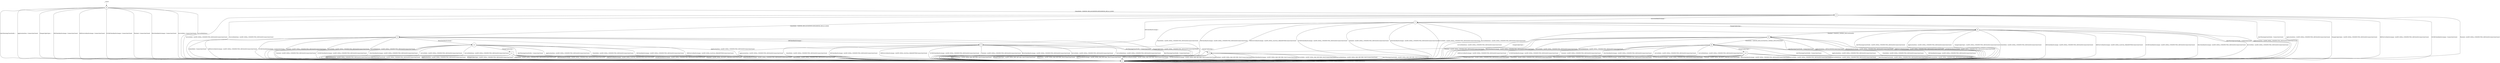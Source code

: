 digraph "" {
	graph [version="1.0.1h-TLS11"];
	__start0	[shape=none];
	s0	[shape=circle];
	__start0 -> s0;
	s1	[shape=circle];
	s0 -> s1	[label="AlertWarningCloseNotify / -"];
	s0 -> s1	[label="ApplicationData / ConnectionClosed"];
	s0 -> s1	[label="ChangeCipherSpec / -"];
	s0 -> s1	[label="DHClientKeyExchange / ConnectionClosed"];
	s0 -> s1	[label="DHEServerKeyExchange / ConnectionClosed"];
	s0 -> s1	[label="ECDHClientKeyExchange / ConnectionClosed"];
	s0 -> s1	[label="Finished / ConnectionClosed"];
	s0 -> s1	[label="RSAClientKeyExchange / ConnectionClosed"];
	s0 -> s1	[label="ServerHello / ConnectionClosed"];
	s0 -> s1	[label="ServerHelloDone / -"];
	s2	[shape=circle];
	s0 -> s2	[label="ClientHello / SERVER_HELLO|CERTIFICATE|SERVER_HELLO_DONE"];
	s1 -> s1	[label="AlertWarningCloseNotify / ConnectionClosed"];
	s1 -> s1	[label="ApplicationData / ConnectionClosed"];
	s1 -> s1	[label="ChangeCipherSpec / ConnectionClosed"];
	s1 -> s1	[label="ClientHello / ConnectionClosed"];
	s1 -> s1	[label="DHClientKeyExchange / ConnectionClosed"];
	s1 -> s1	[label="DHEServerKeyExchange / ConnectionClosed"];
	s1 -> s1	[label="ECDHClientKeyExchange / ConnectionClosed"];
	s1 -> s1	[label="Finished / ConnectionClosed"];
	s1 -> s1	[label="RSAClientKeyExchange / ConnectionClosed"];
	s1 -> s1	[label="ServerHello / ConnectionClosed"];
	s1 -> s1	[label="ServerHelloDone / ConnectionClosed"];
	s2 -> s1	[label="AlertWarningCloseNotify / ConnectionClosed"];
	s2 -> s1	[label="ApplicationData / ALERT_FATAL_UNEXPECTED_MESSAGE|ConnectionClosed"];
	s2 -> s1	[label="ChangeCipherSpec / ALERT_FATAL_UNEXPECTED_MESSAGE|ConnectionClosed"];
	s2 -> s1	[label="DHEServerKeyExchange / ALERT_FATAL_UNEXPECTED_MESSAGE|ConnectionClosed"];
	s2 -> s1	[label="ECDHClientKeyExchange / ConnectionClosed"];
	s2 -> s1	[label="Finished / ALERT_FATAL_UNEXPECTED_MESSAGE|ConnectionClosed"];
	s2 -> s1	[label="ServerHello / ALERT_FATAL_UNEXPECTED_MESSAGE|ConnectionClosed"];
	s2 -> s1	[label="ServerHelloDone / ALERT_FATAL_UNEXPECTED_MESSAGE|ConnectionClosed"];
	s3	[shape=circle];
	s2 -> s3	[label="ClientHello / SERVER_HELLO|CERTIFICATE|SERVER_HELLO_DONE"];
	s4	[shape=circle];
	s2 -> s4	[label="DHClientKeyExchange / -"];
	s7	[shape=circle];
	s2 -> s7	[label="RSAClientKeyExchange / -"];
	s3 -> s1	[label="AlertWarningCloseNotify / ConnectionClosed"];
	s3 -> s1	[label="ApplicationData / ALERT_FATAL_UNEXPECTED_MESSAGE|ConnectionClosed"];
	s3 -> s1	[label="ChangeCipherSpec / ALERT_FATAL_UNEXPECTED_MESSAGE|ConnectionClosed"];
	s3 -> s1	[label="ClientHello / ConnectionClosed"];
	s3 -> s1	[label="DHEServerKeyExchange / ALERT_FATAL_UNEXPECTED_MESSAGE|ConnectionClosed"];
	s3 -> s1	[label="ECDHClientKeyExchange / ConnectionClosed"];
	s3 -> s1	[label="Finished / ALERT_FATAL_UNEXPECTED_MESSAGE|ConnectionClosed"];
	s3 -> s1	[label="ServerHello / ALERT_FATAL_UNEXPECTED_MESSAGE|ConnectionClosed"];
	s3 -> s1	[label="ServerHelloDone / ALERT_FATAL_UNEXPECTED_MESSAGE|ConnectionClosed"];
	s3 -> s4	[label="DHClientKeyExchange / -"];
	s12	[shape=circle];
	s3 -> s12	[label="RSAClientKeyExchange / -"];
	s4 -> s1	[label="AlertWarningCloseNotify / ConnectionClosed"];
	s4 -> s1	[label="ApplicationData / ALERT_FATAL_UNEXPECTED_MESSAGE|ConnectionClosed"];
	s4 -> s1	[label="ClientHello / ALERT_FATAL_UNEXPECTED_MESSAGE|ConnectionClosed"];
	s4 -> s1	[label="DHClientKeyExchange / ALERT_FATAL_UNEXPECTED_MESSAGE|ConnectionClosed"];
	s4 -> s1	[label="DHEServerKeyExchange / ALERT_FATAL_ILLEGAL_PARAMETER|ConnectionClosed"];
	s4 -> s1	[label="ECDHClientKeyExchange / ALERT_FATAL_UNEXPECTED_MESSAGE|ConnectionClosed"];
	s4 -> s1	[label="Finished / ALERT_FATAL_UNEXPECTED_MESSAGE|ConnectionClosed"];
	s4 -> s1	[label="RSAClientKeyExchange / ALERT_FATAL_UNEXPECTED_MESSAGE|ConnectionClosed"];
	s4 -> s1	[label="ServerHello / ALERT_FATAL_UNEXPECTED_MESSAGE|ConnectionClosed"];
	s4 -> s1	[label="ServerHelloDone / ALERT_FATAL_UNEXPECTED_MESSAGE|ConnectionClosed"];
	s5	[shape=circle];
	s4 -> s5	[label="ChangeCipherSpec / -"];
	s5 -> s1	[label="AlertWarningCloseNotify / ALERT_FATAL_BAD_RECORD_MAC|ConnectionClosed"];
	s5 -> s1	[label="ApplicationData / ALERT_FATAL_BAD_RECORD_MAC|ConnectionClosed"];
	s5 -> s1	[label="ChangeCipherSpec / ALERT_FATAL_BAD_RECORD_MAC|ConnectionClosed"];
	s5 -> s1	[label="ClientHello / ALERT_FATAL_BAD_RECORD_MAC|ConnectionClosed"];
	s5 -> s1	[label="DHClientKeyExchange / ALERT_FATAL_BAD_RECORD_MAC|ConnectionClosed"];
	s5 -> s1	[label="DHEServerKeyExchange / ALERT_FATAL_BAD_RECORD_MAC|ConnectionClosed"];
	s5 -> s1	[label="ECDHClientKeyExchange / ALERT_FATAL_BAD_RECORD_MAC|ConnectionClosed"];
	s5 -> s1	[label="Finished / ALERT_FATAL_BAD_RECORD_MAC|ConnectionClosed"];
	s5 -> s1	[label="RSAClientKeyExchange / ALERT_FATAL_BAD_RECORD_MAC|ConnectionClosed"];
	s5 -> s1	[label="ServerHello / ALERT_FATAL_BAD_RECORD_MAC|ConnectionClosed"];
	s5 -> s1	[label="ServerHelloDone / ALERT_FATAL_BAD_RECORD_MAC|ConnectionClosed"];
	s6	[shape=circle];
	s6 -> s1	[label="AlertWarningCloseNotify / ALERT_FATAL_UNEXPECTED_MESSAGE|ConnectionClosed"];
	s6 -> s1	[label="ApplicationData / ALERT_FATAL_UNEXPECTED_MESSAGE|ConnectionClosed"];
	s6 -> s1	[label="ChangeCipherSpec / ALERT_FATAL_UNEXPECTED_MESSAGE|ConnectionClosed"];
	s6 -> s1	[label="ClientHello / ALERT_FATAL_UNEXPECTED_MESSAGE|ConnectionClosed"];
	s6 -> s1	[label="DHClientKeyExchange / ALERT_FATAL_UNEXPECTED_MESSAGE|ConnectionClosed"];
	s6 -> s1	[label="DHEServerKeyExchange / ALERT_FATAL_ILLEGAL_PARAMETER|ConnectionClosed"];
	s6 -> s1	[label="ECDHClientKeyExchange / ALERT_FATAL_UNEXPECTED_MESSAGE|ConnectionClosed"];
	s6 -> s1	[label="RSAClientKeyExchange / ALERT_FATAL_UNEXPECTED_MESSAGE|ConnectionClosed"];
	s6 -> s1	[label="ServerHello / ALERT_FATAL_UNEXPECTED_MESSAGE|ConnectionClosed"];
	s6 -> s1	[label="ServerHelloDone / ALERT_FATAL_UNEXPECTED_MESSAGE|ConnectionClosed"];
	s8	[shape=circle];
	s6 -> s8	[label="Finished / CHANGE_CIPHER_SPEC|FINISHED"];
	s7 -> s1	[label="AlertWarningCloseNotify / ConnectionClosed"];
	s7 -> s1	[label="ApplicationData / ALERT_FATAL_UNEXPECTED_MESSAGE|ConnectionClosed"];
	s7 -> s1	[label="ClientHello / ALERT_FATAL_UNEXPECTED_MESSAGE|ConnectionClosed"];
	s7 -> s1	[label="DHClientKeyExchange / ALERT_FATAL_UNEXPECTED_MESSAGE|ConnectionClosed"];
	s7 -> s1	[label="DHEServerKeyExchange / ALERT_FATAL_ILLEGAL_PARAMETER|ConnectionClosed"];
	s7 -> s1	[label="ECDHClientKeyExchange / ALERT_FATAL_UNEXPECTED_MESSAGE|ConnectionClosed"];
	s7 -> s1	[label="Finished / ALERT_FATAL_UNEXPECTED_MESSAGE|ConnectionClosed"];
	s7 -> s1	[label="RSAClientKeyExchange / ALERT_FATAL_UNEXPECTED_MESSAGE|ConnectionClosed"];
	s7 -> s1	[label="ServerHello / ALERT_FATAL_UNEXPECTED_MESSAGE|ConnectionClosed"];
	s7 -> s1	[label="ServerHelloDone / ALERT_FATAL_UNEXPECTED_MESSAGE|ConnectionClosed"];
	s7 -> s6	[label="ChangeCipherSpec / -"];
	s8 -> s1	[label="AlertWarningCloseNotify / ConnectionClosed"];
	s8 -> s1	[label="ApplicationData / APPLICATION|ConnectionClosed"];
	s8 -> s1	[label="DHClientKeyExchange / ALERT_FATAL_UNEXPECTED_MESSAGE|ConnectionClosed"];
	s8 -> s1	[label="DHEServerKeyExchange / ALERT_FATAL_UNEXPECTED_MESSAGE|ConnectionClosed"];
	s8 -> s1	[label="ECDHClientKeyExchange / ALERT_FATAL_UNEXPECTED_MESSAGE|ConnectionClosed"];
	s8 -> s1	[label="Finished / ALERT_FATAL_UNEXPECTED_MESSAGE|ConnectionClosed"];
	s8 -> s1	[label="RSAClientKeyExchange / ALERT_FATAL_UNEXPECTED_MESSAGE|ConnectionClosed"];
	s8 -> s1	[label="ServerHello / ALERT_FATAL_UNEXPECTED_MESSAGE|ConnectionClosed"];
	s8 -> s1	[label="ServerHelloDone / ALERT_FATAL_UNEXPECTED_MESSAGE|ConnectionClosed"];
	s8 -> s5	[label="ChangeCipherSpec / -"];
	s9	[shape=circle];
	s8 -> s9	[label="ClientHello / SERVER_HELLO|CHANGE_CIPHER_SPEC|FINISHED"];
	s9 -> s1	[label="AlertWarningCloseNotify / ConnectionClosed"];
	s9 -> s1	[label="ApplicationData / ALERT_FATAL_UNEXPECTED_MESSAGE|ConnectionClosed"];
	s9 -> s1	[label="ClientHello / ALERT_FATAL_UNEXPECTED_MESSAGE|ConnectionClosed"];
	s9 -> s1	[label="DHClientKeyExchange / ALERT_FATAL_UNEXPECTED_MESSAGE|ConnectionClosed"];
	s9 -> s1	[label="DHEServerKeyExchange / ALERT_FATAL_UNEXPECTED_MESSAGE|ConnectionClosed"];
	s9 -> s1	[label="ECDHClientKeyExchange / ALERT_FATAL_UNEXPECTED_MESSAGE|ConnectionClosed"];
	s9 -> s1	[label="Finished / ALERT_FATAL_UNEXPECTED_MESSAGE|ConnectionClosed"];
	s9 -> s1	[label="RSAClientKeyExchange / ALERT_FATAL_UNEXPECTED_MESSAGE|ConnectionClosed"];
	s9 -> s1	[label="ServerHello / ALERT_FATAL_UNEXPECTED_MESSAGE|ConnectionClosed"];
	s9 -> s1	[label="ServerHelloDone / ALERT_FATAL_UNEXPECTED_MESSAGE|ConnectionClosed"];
	s10	[shape=circle];
	s9 -> s10	[label="ChangeCipherSpec / -"];
	s10 -> s1	[label="AlertWarningCloseNotify / ALERT_FATAL_UNEXPECTED_MESSAGE|ConnectionClosed"];
	s10 -> s1	[label="ApplicationData / ALERT_FATAL_UNEXPECTED_MESSAGE|ConnectionClosed"];
	s10 -> s1	[label="ChangeCipherSpec / ALERT_FATAL_UNEXPECTED_MESSAGE|ConnectionClosed"];
	s10 -> s1	[label="ClientHello / ALERT_FATAL_UNEXPECTED_MESSAGE|ConnectionClosed"];
	s10 -> s1	[label="DHClientKeyExchange / ALERT_FATAL_UNEXPECTED_MESSAGE|ConnectionClosed"];
	s10 -> s1	[label="DHEServerKeyExchange / ALERT_FATAL_UNEXPECTED_MESSAGE|ConnectionClosed"];
	s10 -> s1	[label="ECDHClientKeyExchange / ALERT_FATAL_UNEXPECTED_MESSAGE|ConnectionClosed"];
	s10 -> s1	[label="Finished / ALERT_FATAL_DECRYPT_ERROR|ConnectionClosed"];
	s10 -> s1	[label="RSAClientKeyExchange / ALERT_FATAL_UNEXPECTED_MESSAGE|ConnectionClosed"];
	s10 -> s1	[label="ServerHello / ALERT_FATAL_UNEXPECTED_MESSAGE|ConnectionClosed"];
	s10 -> s1	[label="ServerHelloDone / ALERT_FATAL_UNEXPECTED_MESSAGE|ConnectionClosed"];
	s11	[shape=circle];
	s11 -> s1	[label="AlertWarningCloseNotify / ALERT_FATAL_UNEXPECTED_MESSAGE|ConnectionClosed"];
	s11 -> s1	[label="ApplicationData / ALERT_FATAL_UNEXPECTED_MESSAGE|ConnectionClosed"];
	s11 -> s1	[label="ChangeCipherSpec / ALERT_FATAL_UNEXPECTED_MESSAGE|ConnectionClosed"];
	s11 -> s1	[label="ClientHello / ALERT_FATAL_UNEXPECTED_MESSAGE|ConnectionClosed"];
	s11 -> s1	[label="DHClientKeyExchange / ALERT_FATAL_UNEXPECTED_MESSAGE|ConnectionClosed"];
	s11 -> s1	[label="DHEServerKeyExchange / ALERT_FATAL_ILLEGAL_PARAMETER|ConnectionClosed"];
	s11 -> s1	[label="ECDHClientKeyExchange / ALERT_FATAL_UNEXPECTED_MESSAGE|ConnectionClosed"];
	s11 -> s1	[label="Finished / ALERT_FATAL_DECRYPT_ERROR|ConnectionClosed"];
	s11 -> s1	[label="RSAClientKeyExchange / ALERT_FATAL_UNEXPECTED_MESSAGE|ConnectionClosed"];
	s11 -> s1	[label="ServerHello / ALERT_FATAL_UNEXPECTED_MESSAGE|ConnectionClosed"];
	s11 -> s1	[label="ServerHelloDone / ALERT_FATAL_UNEXPECTED_MESSAGE|ConnectionClosed"];
	s12 -> s1	[label="AlertWarningCloseNotify / ConnectionClosed"];
	s12 -> s1	[label="ApplicationData / ALERT_FATAL_UNEXPECTED_MESSAGE|ConnectionClosed"];
	s12 -> s1	[label="ClientHello / ALERT_FATAL_UNEXPECTED_MESSAGE|ConnectionClosed"];
	s12 -> s1	[label="DHClientKeyExchange / ALERT_FATAL_UNEXPECTED_MESSAGE|ConnectionClosed"];
	s12 -> s1	[label="DHEServerKeyExchange / ALERT_FATAL_ILLEGAL_PARAMETER|ConnectionClosed"];
	s12 -> s1	[label="ECDHClientKeyExchange / ALERT_FATAL_UNEXPECTED_MESSAGE|ConnectionClosed"];
	s12 -> s1	[label="Finished / ALERT_FATAL_UNEXPECTED_MESSAGE|ConnectionClosed"];
	s12 -> s1	[label="RSAClientKeyExchange / ALERT_FATAL_UNEXPECTED_MESSAGE|ConnectionClosed"];
	s12 -> s1	[label="ServerHello / ALERT_FATAL_UNEXPECTED_MESSAGE|ConnectionClosed"];
	s12 -> s1	[label="ServerHelloDone / ALERT_FATAL_UNEXPECTED_MESSAGE|ConnectionClosed"];
	s12 -> s11	[label="ChangeCipherSpec / -"];
}
